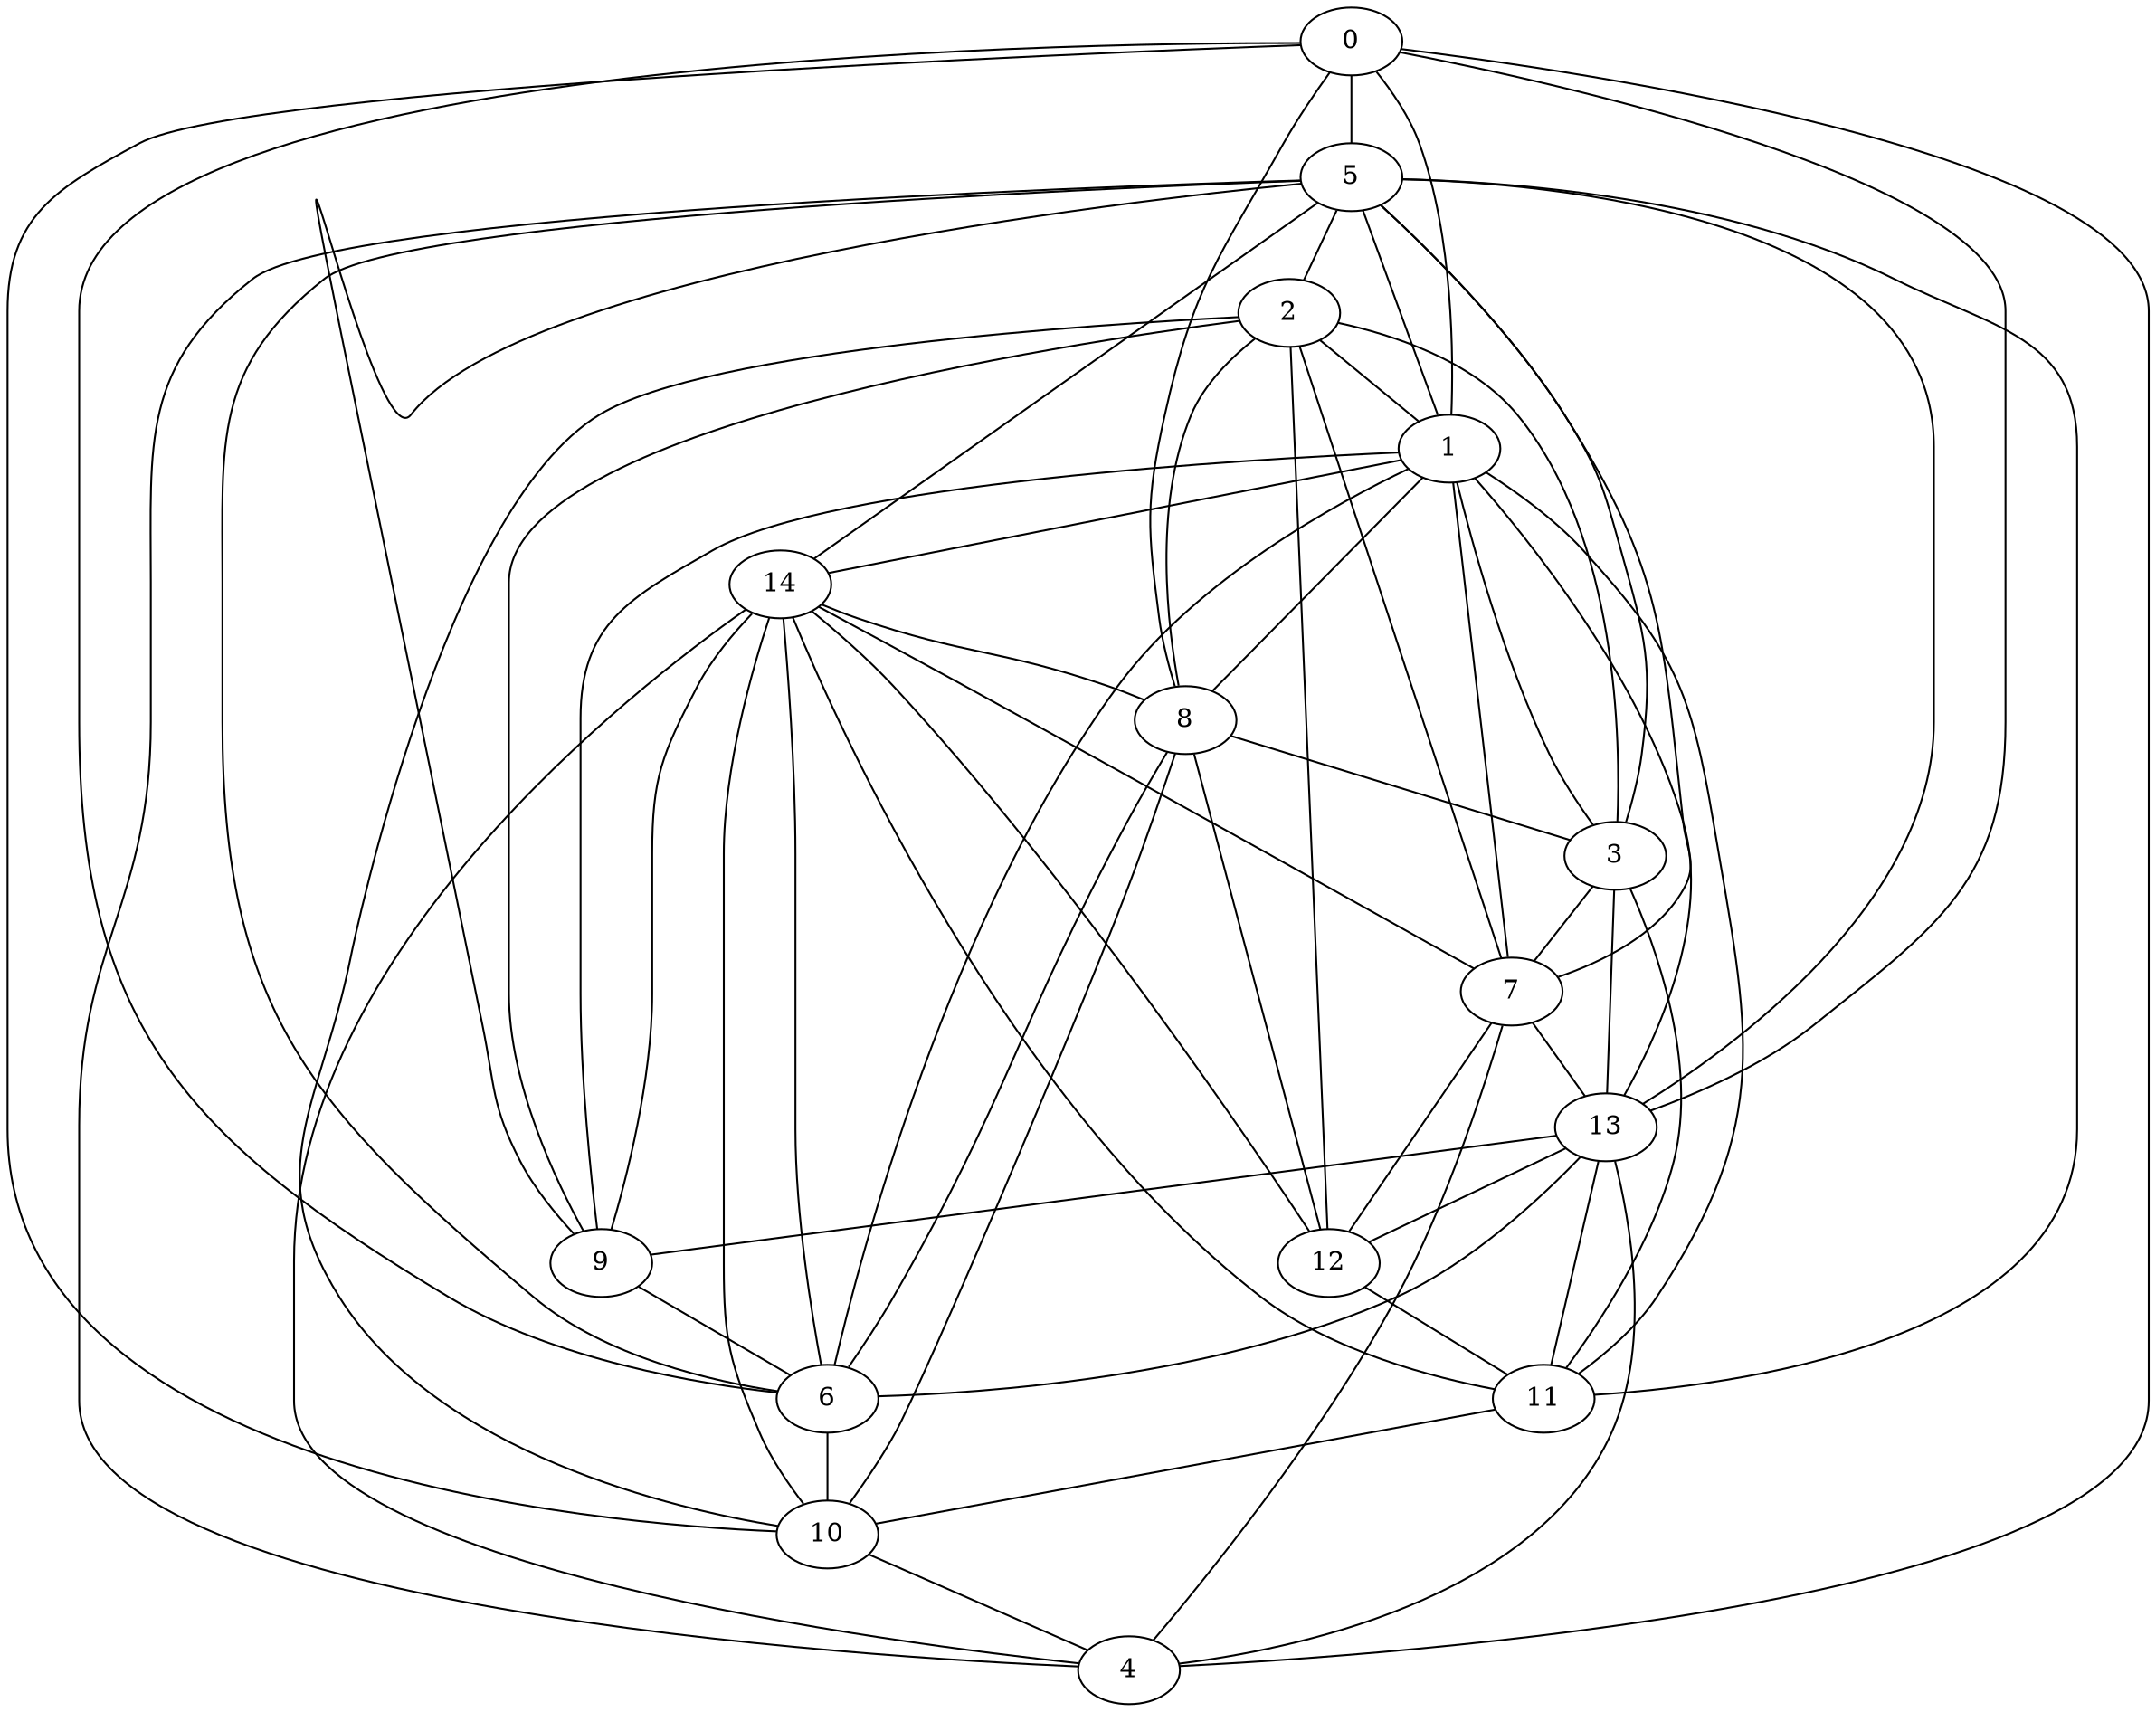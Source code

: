 graph G {
0;
1;
2;
3;
4;
5;
6;
7;
8;
9;
10;
11;
12;
13;
14;
6--10 ;
13--12 ;
14--8 ;
1--13 ;
11--3 ;
4--14 ;
14--9 ;
5--7 ;
11--10 ;
3--7 ;
7--4 ;
4--5 ;
14--11 ;
4--13 ;
1--0 ;
6--1 ;
2--12 ;
6--14 ;
5--14 ;
12--11 ;
5--6 ;
10--8 ;
4--0 ;
0--5 ;
7--1 ;
13--3 ;
2--1 ;
8--1 ;
0--6 ;
2--10 ;
9--1 ;
1--14 ;
12--14 ;
1--5 ;
13--9 ;
0--8 ;
0--10 ;
6--8 ;
5--13 ;
6--13 ;
1--3 ;
11--5 ;
8--3 ;
14--10 ;
10--4 ;
3--2 ;
2--9 ;
1--11 ;
2--7 ;
12--8 ;
7--13 ;
7--12 ;
13--0 ;
5--3 ;
7--14 ;
8--2 ;
5--2 ;
11--13 ;
5--9 ;
9--6 ;
}
